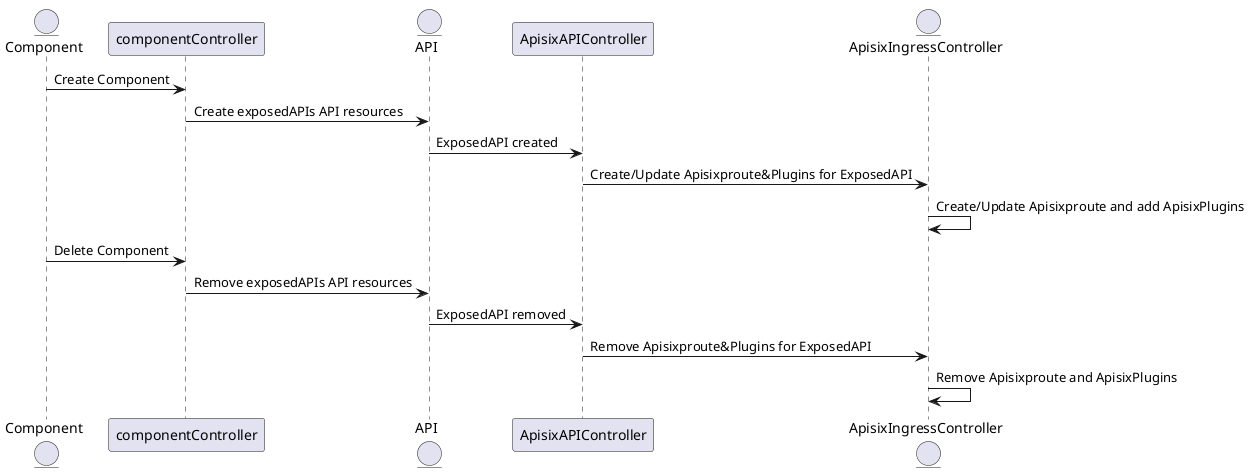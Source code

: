 @startuml
entity Component
participant componentController
entity API
participant ApisixAPIController
entity ApisixIngressController

Component-> componentController: Create Component
componentController -> API: Create exposedAPIs API resources
API -> ApisixAPIController: ExposedAPI created
ApisixAPIController-> ApisixIngressController: Create/Update Apisixproute&Plugins for ExposedAPI
ApisixIngressController-> ApisixIngressController: Create/Update Apisixproute and add ApisixPlugins

Component-> componentController: Delete Component
componentController -> API: Remove exposedAPIs API resources
API -> ApisixAPIController: ExposedAPI removed
ApisixAPIController-> ApisixIngressController: Remove Apisixproute&Plugins for ExposedAPI
ApisixIngressController-> ApisixIngressController: Remove Apisixproute and ApisixPlugins

@enduml